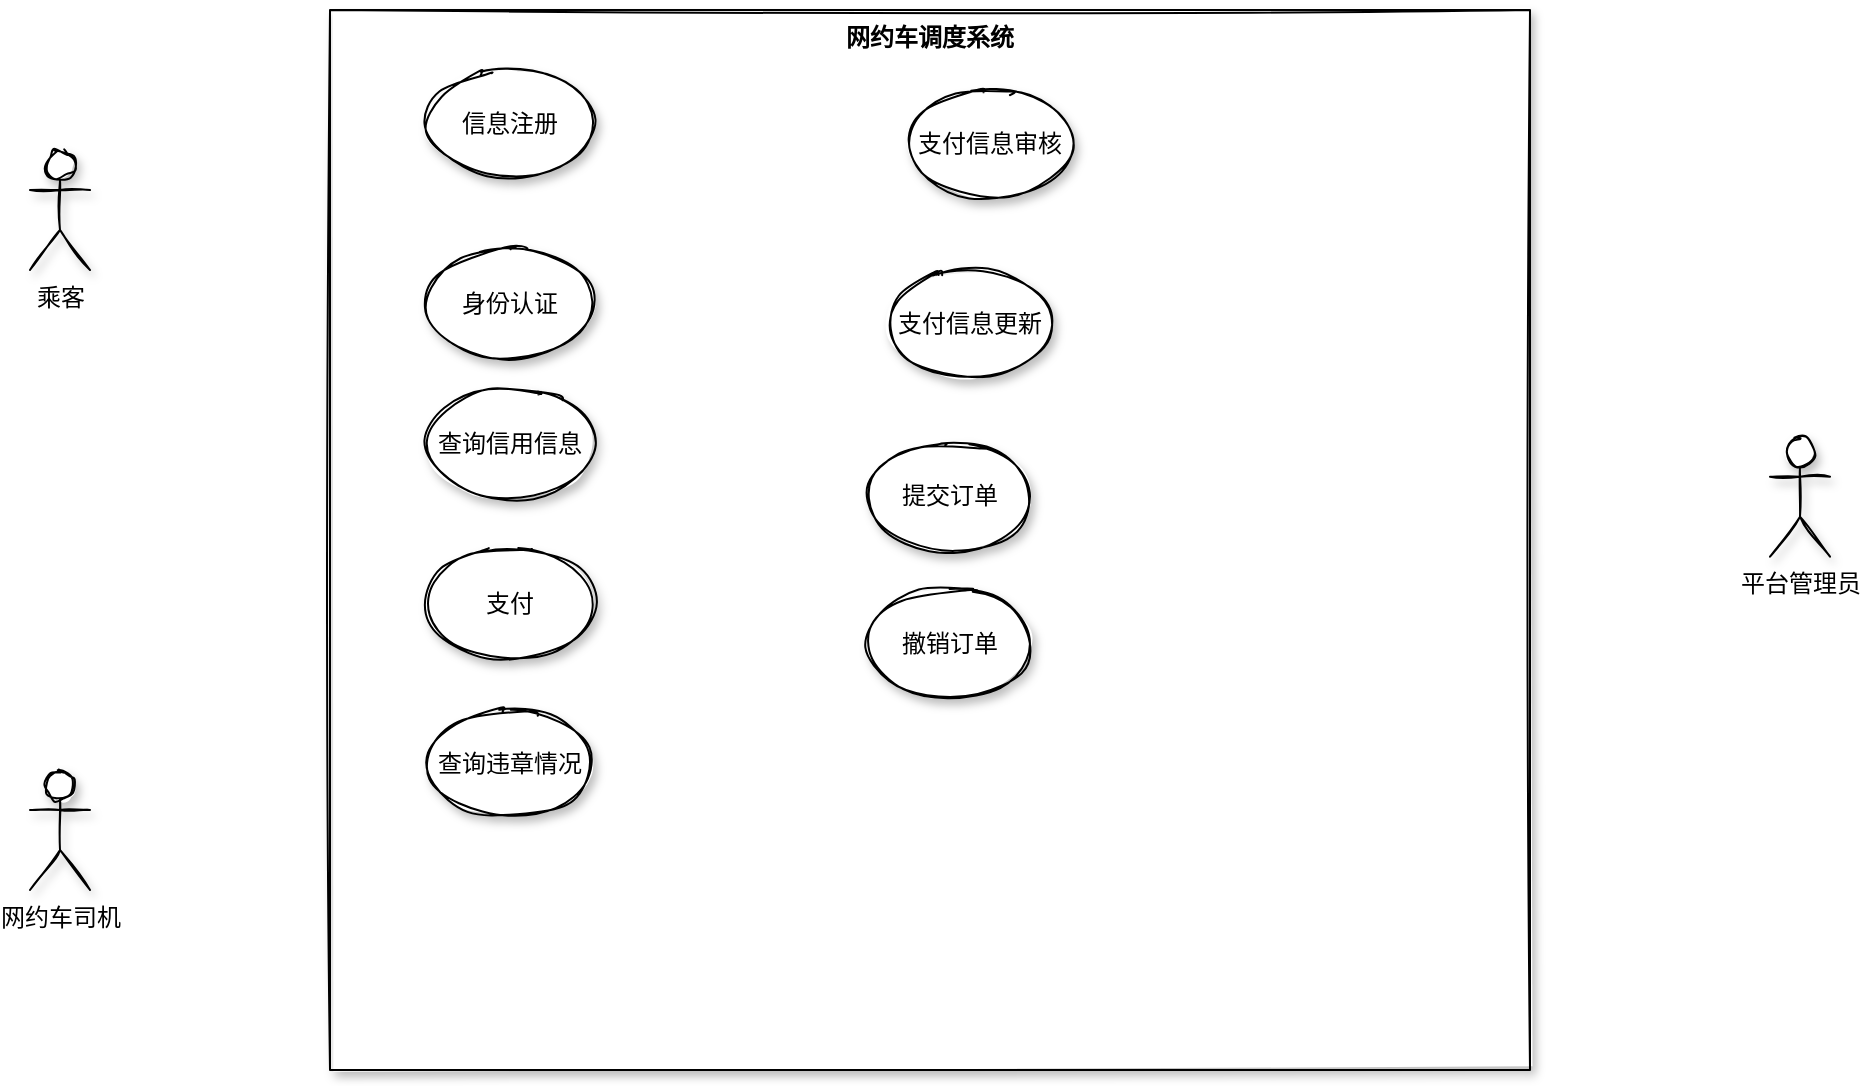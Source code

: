 <mxfile version="14.7.7" type="github">
  <diagram id="hailvvMEt1VKKTRzGtRh" name="第 1 页">
    <mxGraphModel dx="1414" dy="781" grid="1" gridSize="10" guides="1" tooltips="1" connect="1" arrows="1" fold="1" page="1" pageScale="1" pageWidth="827" pageHeight="1169" math="0" shadow="0">
      <root>
        <mxCell id="0" />
        <mxCell id="1" parent="0" />
        <mxCell id="O3wIRJ_P1ds1mv97xc4H-4" value="&lt;b&gt;网约车调度系统&lt;/b&gt;" style="rounded=0;whiteSpace=wrap;html=1;shadow=1;sketch=1;labelPosition=center;verticalLabelPosition=middle;align=center;verticalAlign=top;" vertex="1" parent="1">
          <mxGeometry x="180" y="90" width="600" height="530" as="geometry" />
        </mxCell>
        <mxCell id="8xGyphlLj49BUks5kIn6-1" value="乘客" style="shape=umlActor;verticalLabelPosition=bottom;verticalAlign=top;html=1;sketch=1;rounded=1;shadow=1;" parent="1" vertex="1">
          <mxGeometry x="30" y="160" width="30" height="60" as="geometry" />
        </mxCell>
        <mxCell id="8xGyphlLj49BUks5kIn6-4" value="网约车司机" style="shape=umlActor;verticalLabelPosition=bottom;verticalAlign=top;html=1;sketch=1;rounded=1;shadow=1;" parent="1" vertex="1">
          <mxGeometry x="30" y="470" width="30" height="60" as="geometry" />
        </mxCell>
        <mxCell id="8xGyphlLj49BUks5kIn6-5" value="平台管理员" style="shape=umlActor;verticalLabelPosition=bottom;verticalAlign=top;html=1;sketch=1;rounded=1;shadow=1;" parent="1" vertex="1">
          <mxGeometry x="900" y="303.34" width="30" height="60" as="geometry" />
        </mxCell>
        <mxCell id="O3wIRJ_P1ds1mv97xc4H-3" value="信息注册" style="ellipse;whiteSpace=wrap;html=1;rounded=1;shadow=1;sketch=1;" vertex="1" parent="1">
          <mxGeometry x="230" y="120.0" width="80" height="53.33" as="geometry" />
        </mxCell>
        <mxCell id="O3wIRJ_P1ds1mv97xc4H-7" value="身份认证" style="ellipse;whiteSpace=wrap;html=1;rounded=1;shadow=1;sketch=1;" vertex="1" parent="1">
          <mxGeometry x="230" y="210" width="80" height="53.33" as="geometry" />
        </mxCell>
        <mxCell id="O3wIRJ_P1ds1mv97xc4H-8" value="查询信用信息" style="ellipse;whiteSpace=wrap;html=1;rounded=1;shadow=1;sketch=1;" vertex="1" parent="1">
          <mxGeometry x="230" y="280" width="80" height="53.33" as="geometry" />
        </mxCell>
        <mxCell id="O3wIRJ_P1ds1mv97xc4H-9" value="支付" style="ellipse;whiteSpace=wrap;html=1;rounded=1;shadow=1;sketch=1;" vertex="1" parent="1">
          <mxGeometry x="230" y="360" width="80" height="53.33" as="geometry" />
        </mxCell>
        <mxCell id="O3wIRJ_P1ds1mv97xc4H-10" value="查询违章情况" style="ellipse;whiteSpace=wrap;html=1;rounded=1;shadow=1;sketch=1;" vertex="1" parent="1">
          <mxGeometry x="230" y="440" width="80" height="53.33" as="geometry" />
        </mxCell>
        <mxCell id="O3wIRJ_P1ds1mv97xc4H-11" value="支付信息审核" style="ellipse;whiteSpace=wrap;html=1;rounded=1;shadow=1;sketch=1;" vertex="1" parent="1">
          <mxGeometry x="470" y="130" width="80" height="53.33" as="geometry" />
        </mxCell>
        <mxCell id="O3wIRJ_P1ds1mv97xc4H-12" value="支付信息更新" style="ellipse;whiteSpace=wrap;html=1;rounded=1;shadow=1;sketch=1;" vertex="1" parent="1">
          <mxGeometry x="460" y="220" width="80" height="53.33" as="geometry" />
        </mxCell>
        <mxCell id="O3wIRJ_P1ds1mv97xc4H-13" value="提交订单" style="ellipse;whiteSpace=wrap;html=1;rounded=1;shadow=1;sketch=1;" vertex="1" parent="1">
          <mxGeometry x="450" y="306.67" width="80" height="53.33" as="geometry" />
        </mxCell>
        <mxCell id="O3wIRJ_P1ds1mv97xc4H-14" value="撤销订单" style="ellipse;whiteSpace=wrap;html=1;rounded=1;shadow=1;sketch=1;" vertex="1" parent="1">
          <mxGeometry x="450" y="380" width="80" height="53.33" as="geometry" />
        </mxCell>
      </root>
    </mxGraphModel>
  </diagram>
</mxfile>
